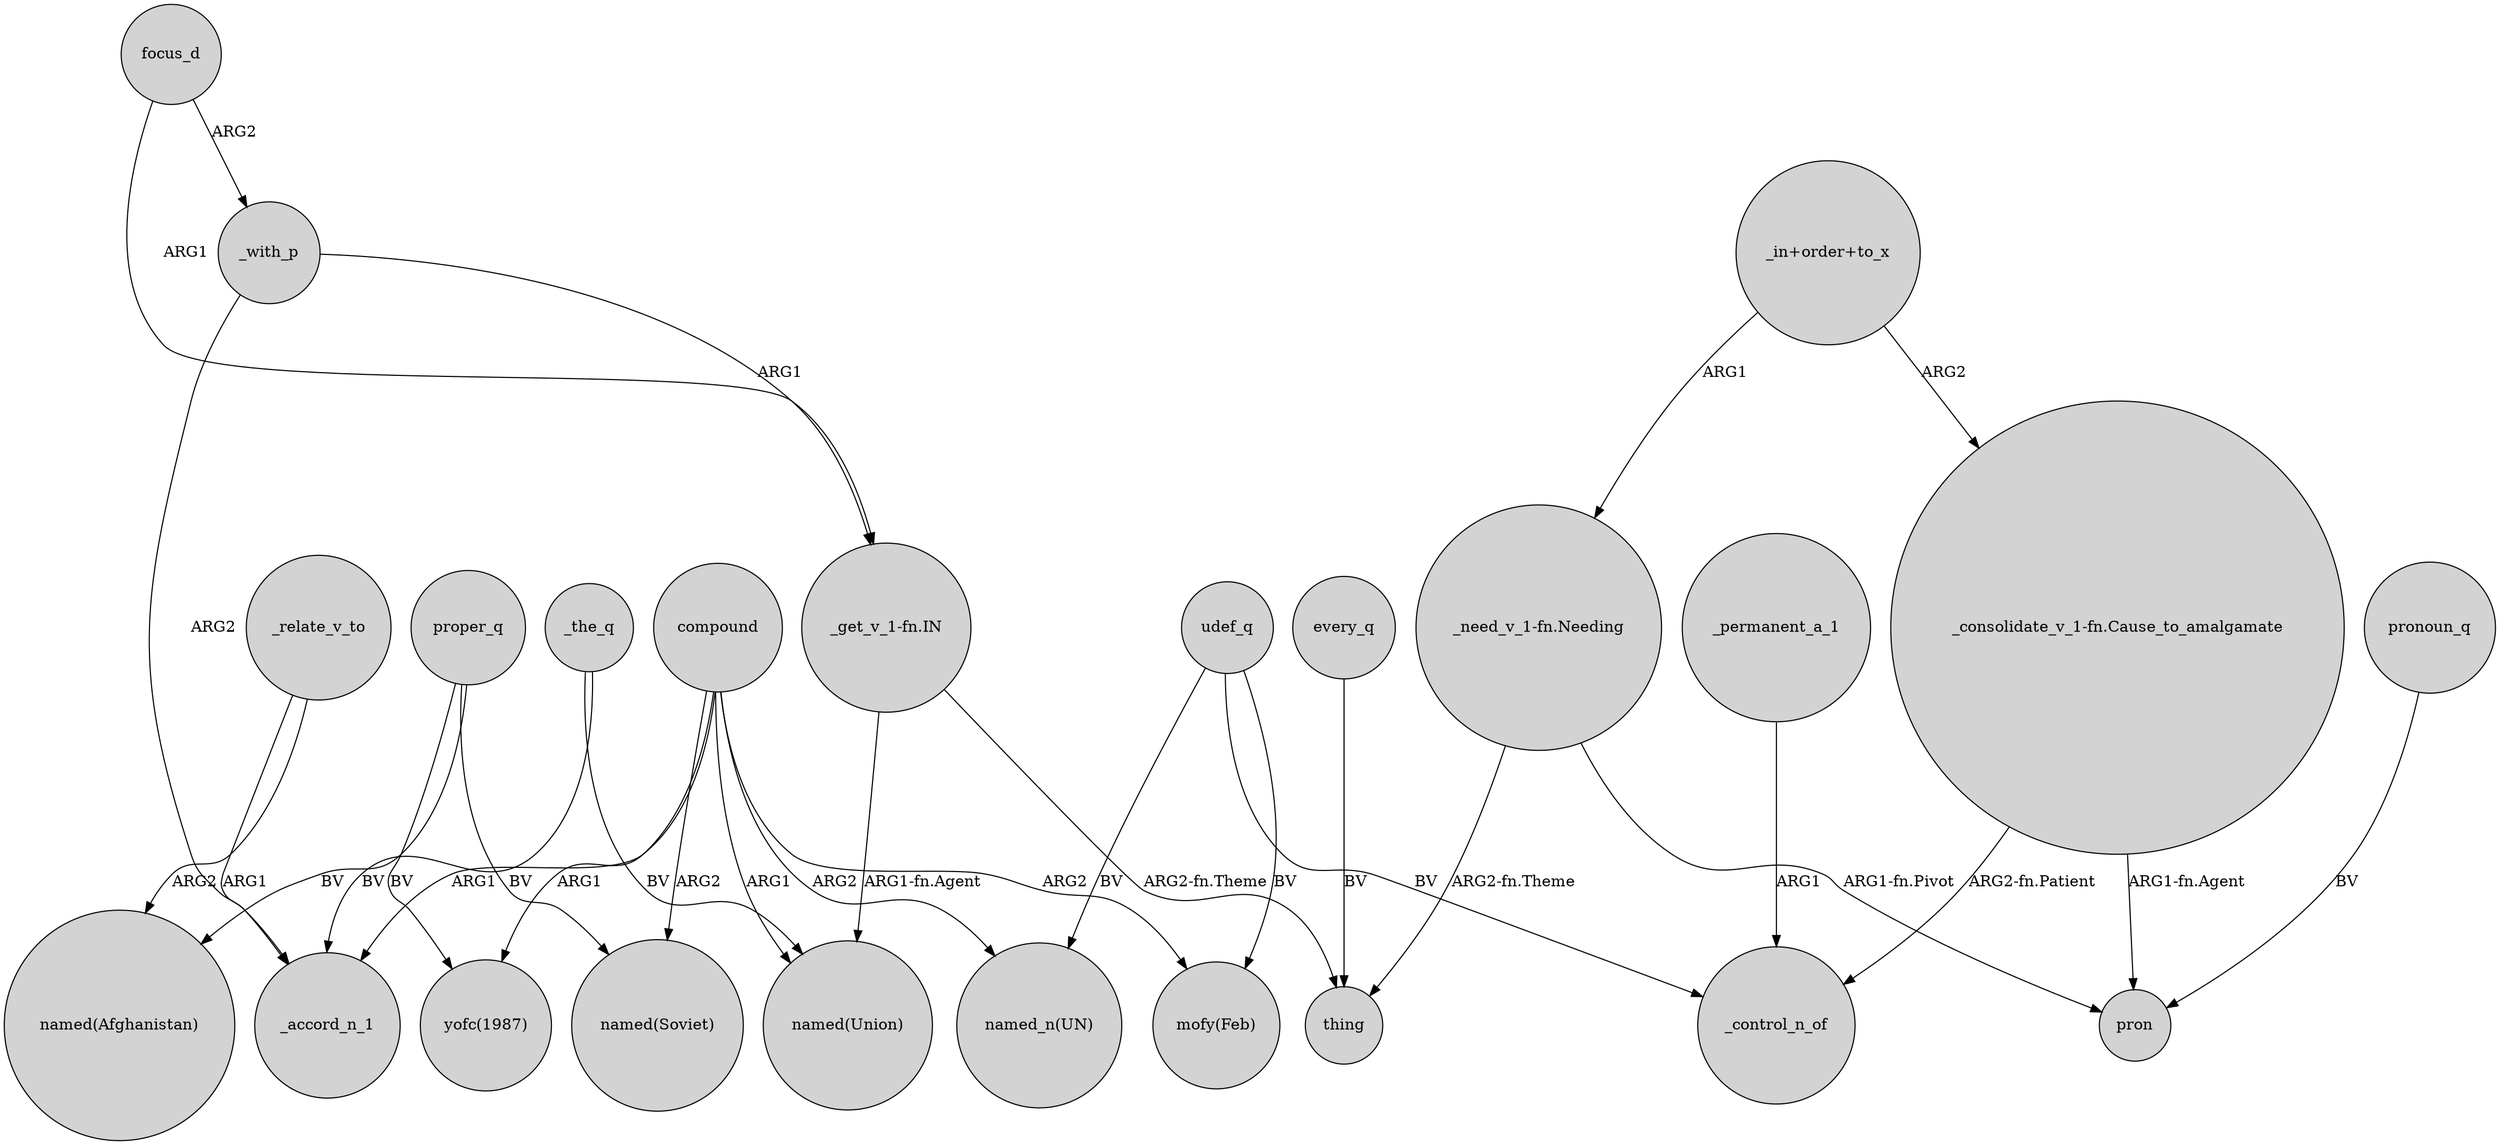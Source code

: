 digraph {
	node [shape=circle style=filled]
	"_get_v_1-fn.IN" -> "named(Union)" [label="ARG1-fn.Agent"]
	compound -> _accord_n_1 [label=ARG1]
	"_consolidate_v_1-fn.Cause_to_amalgamate" -> _control_n_of [label="ARG2-fn.Patient"]
	every_q -> thing [label=BV]
	udef_q -> _control_n_of [label=BV]
	"_in+order+to_x" -> "_need_v_1-fn.Needing" [label=ARG1]
	_with_p -> _accord_n_1 [label=ARG2]
	focus_d -> _with_p [label=ARG2]
	proper_q -> "named(Afghanistan)" [label=BV]
	proper_q -> "named(Soviet)" [label=BV]
	"_consolidate_v_1-fn.Cause_to_amalgamate" -> pron [label="ARG1-fn.Agent"]
	_the_q -> "named(Union)" [label=BV]
	udef_q -> "mofy(Feb)" [label=BV]
	udef_q -> "named_n(UN)" [label=BV]
	"_need_v_1-fn.Needing" -> thing [label="ARG2-fn.Theme"]
	focus_d -> "_get_v_1-fn.IN" [label=ARG1]
	pronoun_q -> pron [label=BV]
	compound -> "named(Union)" [label=ARG1]
	compound -> "named_n(UN)" [label=ARG2]
	"_need_v_1-fn.Needing" -> pron [label="ARG1-fn.Pivot"]
	_relate_v_to -> _accord_n_1 [label=ARG1]
	_permanent_a_1 -> _control_n_of [label=ARG1]
	compound -> "named(Soviet)" [label=ARG2]
	proper_q -> "yofc(1987)" [label=BV]
	"_get_v_1-fn.IN" -> thing [label="ARG2-fn.Theme"]
	_relate_v_to -> "named(Afghanistan)" [label=ARG2]
	compound -> "yofc(1987)" [label=ARG1]
	_with_p -> "_get_v_1-fn.IN" [label=ARG1]
	_the_q -> _accord_n_1 [label=BV]
	"_in+order+to_x" -> "_consolidate_v_1-fn.Cause_to_amalgamate" [label=ARG2]
	compound -> "mofy(Feb)" [label=ARG2]
}

